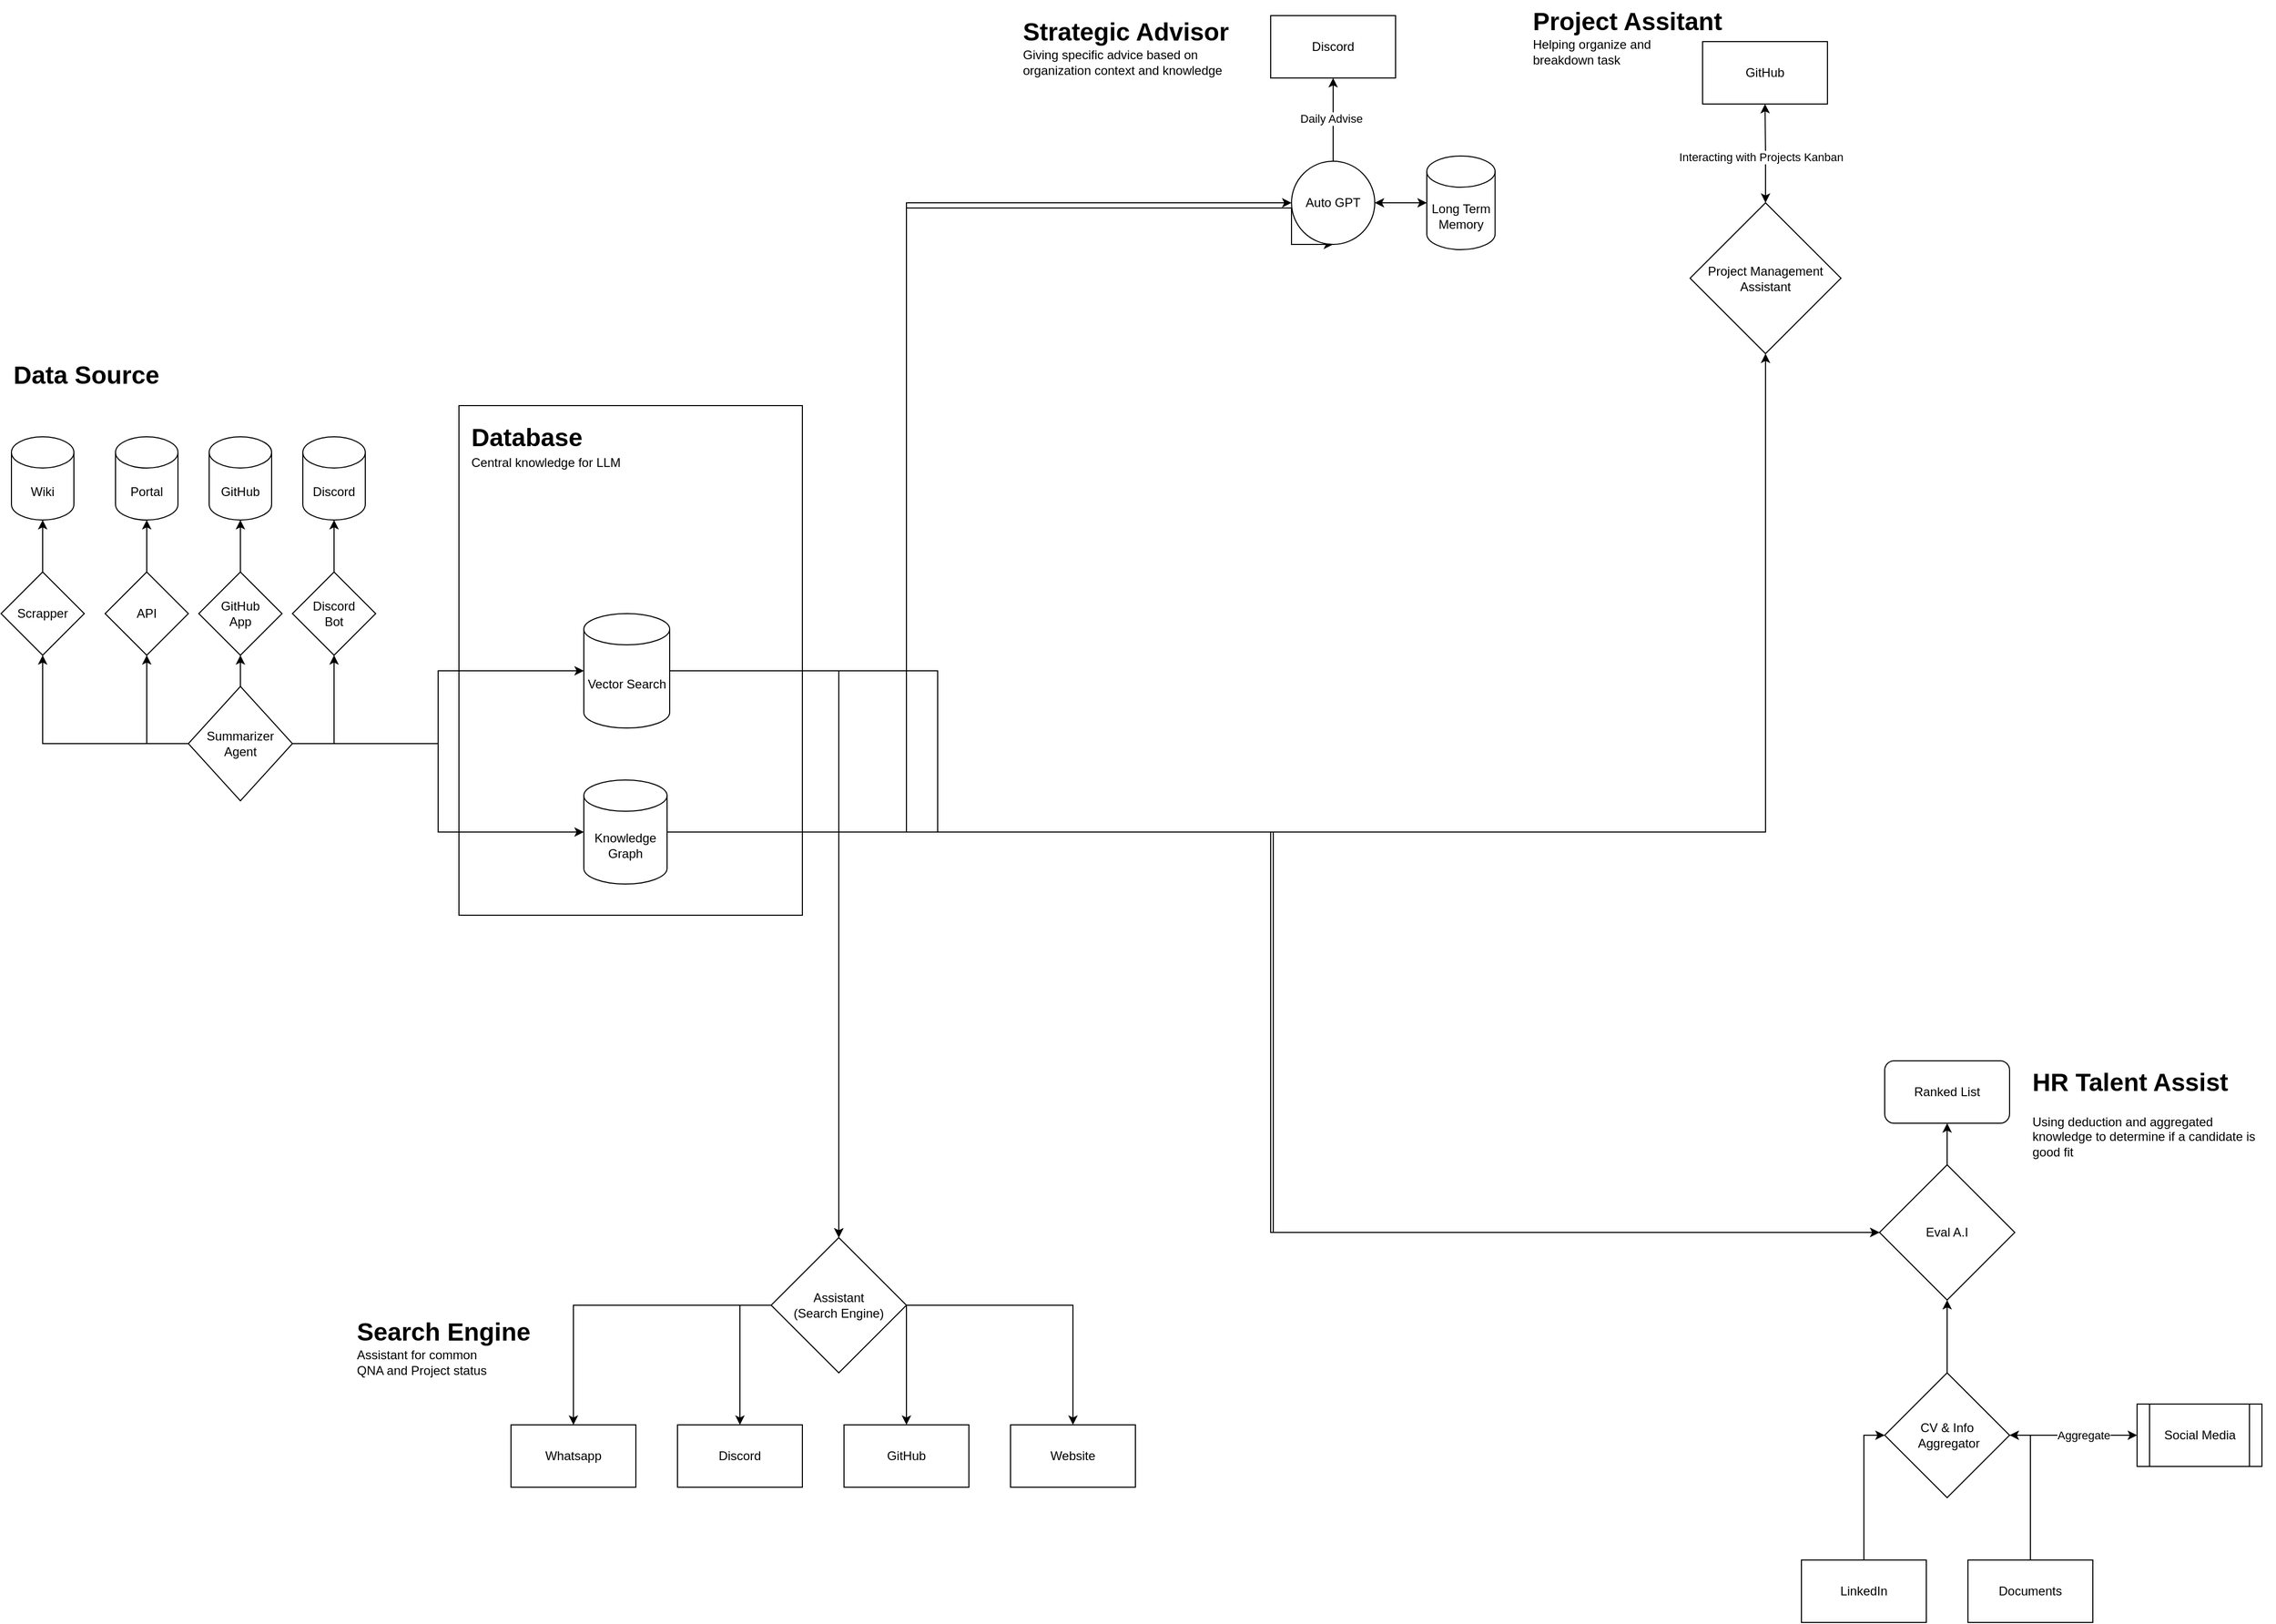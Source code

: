 <mxfile version="24.5.2" type="github">
  <diagram name="Page-1" id="pUJUgK8hR9QI15zZ7cge">
    <mxGraphModel dx="2549" dy="1342" grid="1" gridSize="10" guides="1" tooltips="1" connect="1" arrows="1" fold="1" page="1" pageScale="1" pageWidth="850" pageHeight="1100" math="0" shadow="0">
      <root>
        <mxCell id="0" />
        <mxCell id="1" parent="0" />
        <mxCell id="zpP05A4RWX_OMCWbU6EZ-24" value="" style="rounded=0;whiteSpace=wrap;html=1;" vertex="1" parent="1">
          <mxGeometry x="540" y="390" width="330" height="490" as="geometry" />
        </mxCell>
        <mxCell id="1pQ-WaWnxOZxjhe7-Tj_-1" value="Portal" style="shape=cylinder3;whiteSpace=wrap;html=1;boundedLbl=1;backgroundOutline=1;size=15;" parent="1" vertex="1">
          <mxGeometry x="210" y="420" width="60" height="80" as="geometry" />
        </mxCell>
        <mxCell id="1pQ-WaWnxOZxjhe7-Tj_-2" value="Discord" style="shape=cylinder3;whiteSpace=wrap;html=1;boundedLbl=1;backgroundOutline=1;size=15;" parent="1" vertex="1">
          <mxGeometry x="390" y="420" width="60" height="80" as="geometry" />
        </mxCell>
        <mxCell id="1pQ-WaWnxOZxjhe7-Tj_-3" value="GitHub" style="shape=cylinder3;whiteSpace=wrap;html=1;boundedLbl=1;backgroundOutline=1;size=15;" parent="1" vertex="1">
          <mxGeometry x="300" y="420" width="60" height="80" as="geometry" />
        </mxCell>
        <mxCell id="1pQ-WaWnxOZxjhe7-Tj_-4" value="Wiki" style="shape=cylinder3;whiteSpace=wrap;html=1;boundedLbl=1;backgroundOutline=1;size=15;" parent="1" vertex="1">
          <mxGeometry x="110" y="420" width="60" height="80" as="geometry" />
        </mxCell>
        <mxCell id="1pQ-WaWnxOZxjhe7-Tj_-5" value="&lt;h1 style=&quot;margin-top: 0px;&quot;&gt;Data Source&lt;/h1&gt;" style="text;html=1;whiteSpace=wrap;overflow=hidden;rounded=0;" parent="1" vertex="1">
          <mxGeometry x="110" y="340" width="150" height="40" as="geometry" />
        </mxCell>
        <mxCell id="1pQ-WaWnxOZxjhe7-Tj_-8" value="Whatsapp" style="rounded=0;whiteSpace=wrap;html=1;" parent="1" vertex="1">
          <mxGeometry x="590" y="1370" width="120" height="60" as="geometry" />
        </mxCell>
        <mxCell id="1pQ-WaWnxOZxjhe7-Tj_-9" value="Discord" style="rounded=0;whiteSpace=wrap;html=1;" parent="1" vertex="1">
          <mxGeometry x="750" y="1370" width="120" height="60" as="geometry" />
        </mxCell>
        <mxCell id="1pQ-WaWnxOZxjhe7-Tj_-10" value="GitHub" style="rounded=0;whiteSpace=wrap;html=1;" parent="1" vertex="1">
          <mxGeometry x="910" y="1370" width="120" height="60" as="geometry" />
        </mxCell>
        <mxCell id="1pQ-WaWnxOZxjhe7-Tj_-11" value="Website" style="rounded=0;whiteSpace=wrap;html=1;" parent="1" vertex="1">
          <mxGeometry x="1070" y="1370" width="120" height="60" as="geometry" />
        </mxCell>
        <mxCell id="zpP05A4RWX_OMCWbU6EZ-7" style="edgeStyle=orthogonalEdgeStyle;rounded=0;orthogonalLoop=1;jettySize=auto;html=1;entryX=0.5;entryY=0;entryDx=0;entryDy=0;" edge="1" parent="1" source="1pQ-WaWnxOZxjhe7-Tj_-12" target="1pQ-WaWnxOZxjhe7-Tj_-29">
          <mxGeometry relative="1" as="geometry">
            <Array as="points">
              <mxPoint x="905" y="645" />
            </Array>
          </mxGeometry>
        </mxCell>
        <mxCell id="zpP05A4RWX_OMCWbU6EZ-10" style="edgeStyle=orthogonalEdgeStyle;rounded=0;orthogonalLoop=1;jettySize=auto;html=1;" edge="1" parent="1" source="1pQ-WaWnxOZxjhe7-Tj_-12" target="zpP05A4RWX_OMCWbU6EZ-9">
          <mxGeometry relative="1" as="geometry">
            <Array as="points">
              <mxPoint x="970" y="645" />
            </Array>
          </mxGeometry>
        </mxCell>
        <mxCell id="zpP05A4RWX_OMCWbU6EZ-48" style="edgeStyle=orthogonalEdgeStyle;rounded=0;orthogonalLoop=1;jettySize=auto;html=1;" edge="1" parent="1" source="1pQ-WaWnxOZxjhe7-Tj_-12" target="zpP05A4RWX_OMCWbU6EZ-45">
          <mxGeometry relative="1" as="geometry">
            <Array as="points">
              <mxPoint x="1000" y="645" />
              <mxPoint x="1000" y="800" />
              <mxPoint x="1320" y="800" />
              <mxPoint x="1320" y="1185" />
            </Array>
          </mxGeometry>
        </mxCell>
        <mxCell id="1pQ-WaWnxOZxjhe7-Tj_-12" value="Vector Search" style="shape=cylinder3;whiteSpace=wrap;html=1;boundedLbl=1;backgroundOutline=1;size=15;" parent="1" vertex="1">
          <mxGeometry x="660" y="590" width="82.5" height="110" as="geometry" />
        </mxCell>
        <mxCell id="zpP05A4RWX_OMCWbU6EZ-6" style="edgeStyle=orthogonalEdgeStyle;rounded=0;orthogonalLoop=1;jettySize=auto;html=1;" edge="1" parent="1" source="1pQ-WaWnxOZxjhe7-Tj_-13" target="1pQ-WaWnxOZxjhe7-Tj_-29">
          <mxGeometry relative="1" as="geometry">
            <Array as="points">
              <mxPoint x="905" y="800" />
            </Array>
          </mxGeometry>
        </mxCell>
        <mxCell id="zpP05A4RWX_OMCWbU6EZ-19" style="edgeStyle=orthogonalEdgeStyle;rounded=0;orthogonalLoop=1;jettySize=auto;html=1;entryX=0.5;entryY=1;entryDx=0;entryDy=0;" edge="1" parent="1" source="1pQ-WaWnxOZxjhe7-Tj_-13" target="zpP05A4RWX_OMCWbU6EZ-9">
          <mxGeometry relative="1" as="geometry">
            <Array as="points">
              <mxPoint x="970" y="800" />
              <mxPoint x="970" y="200" />
              <mxPoint x="1340" y="200" />
              <mxPoint x="1340" y="235" />
            </Array>
          </mxGeometry>
        </mxCell>
        <mxCell id="zpP05A4RWX_OMCWbU6EZ-29" style="edgeStyle=orthogonalEdgeStyle;rounded=0;orthogonalLoop=1;jettySize=auto;html=1;" edge="1" parent="1" source="1pQ-WaWnxOZxjhe7-Tj_-13" target="zpP05A4RWX_OMCWbU6EZ-27">
          <mxGeometry relative="1" as="geometry" />
        </mxCell>
        <mxCell id="zpP05A4RWX_OMCWbU6EZ-49" style="edgeStyle=orthogonalEdgeStyle;rounded=0;orthogonalLoop=1;jettySize=auto;html=1;entryX=0;entryY=0.5;entryDx=0;entryDy=0;" edge="1" parent="1" source="1pQ-WaWnxOZxjhe7-Tj_-13" target="zpP05A4RWX_OMCWbU6EZ-45">
          <mxGeometry relative="1" as="geometry" />
        </mxCell>
        <mxCell id="1pQ-WaWnxOZxjhe7-Tj_-13" value="Knowledge Graph" style="shape=cylinder3;whiteSpace=wrap;html=1;boundedLbl=1;backgroundOutline=1;size=15;" parent="1" vertex="1">
          <mxGeometry x="660" y="750" width="80" height="100" as="geometry" />
        </mxCell>
        <mxCell id="1pQ-WaWnxOZxjhe7-Tj_-15" style="edgeStyle=orthogonalEdgeStyle;rounded=0;orthogonalLoop=1;jettySize=auto;html=1;entryX=0.5;entryY=1;entryDx=0;entryDy=0;entryPerimeter=0;" parent="1" source="1pQ-WaWnxOZxjhe7-Tj_-21" target="1pQ-WaWnxOZxjhe7-Tj_-4" edge="1">
          <mxGeometry relative="1" as="geometry">
            <mxPoint x="150" y="570" as="targetPoint" />
          </mxGeometry>
        </mxCell>
        <mxCell id="1pQ-WaWnxOZxjhe7-Tj_-16" style="edgeStyle=orthogonalEdgeStyle;rounded=0;orthogonalLoop=1;jettySize=auto;html=1;" parent="1" source="1pQ-WaWnxOZxjhe7-Tj_-27" target="1pQ-WaWnxOZxjhe7-Tj_-1" edge="1">
          <mxGeometry relative="1" as="geometry" />
        </mxCell>
        <mxCell id="1pQ-WaWnxOZxjhe7-Tj_-17" style="edgeStyle=orthogonalEdgeStyle;rounded=0;orthogonalLoop=1;jettySize=auto;html=1;" parent="1" source="1pQ-WaWnxOZxjhe7-Tj_-25" target="1pQ-WaWnxOZxjhe7-Tj_-3" edge="1">
          <mxGeometry relative="1" as="geometry">
            <Array as="points" />
          </mxGeometry>
        </mxCell>
        <mxCell id="1pQ-WaWnxOZxjhe7-Tj_-18" style="edgeStyle=orthogonalEdgeStyle;rounded=0;orthogonalLoop=1;jettySize=auto;html=1;" parent="1" source="1pQ-WaWnxOZxjhe7-Tj_-23" target="1pQ-WaWnxOZxjhe7-Tj_-2" edge="1">
          <mxGeometry relative="1" as="geometry" />
        </mxCell>
        <mxCell id="1pQ-WaWnxOZxjhe7-Tj_-19" style="edgeStyle=orthogonalEdgeStyle;rounded=0;orthogonalLoop=1;jettySize=auto;html=1;" parent="1" source="1pQ-WaWnxOZxjhe7-Tj_-14" target="1pQ-WaWnxOZxjhe7-Tj_-12" edge="1">
          <mxGeometry relative="1" as="geometry" />
        </mxCell>
        <mxCell id="1pQ-WaWnxOZxjhe7-Tj_-20" style="edgeStyle=orthogonalEdgeStyle;rounded=0;orthogonalLoop=1;jettySize=auto;html=1;" parent="1" source="1pQ-WaWnxOZxjhe7-Tj_-14" target="1pQ-WaWnxOZxjhe7-Tj_-13" edge="1">
          <mxGeometry relative="1" as="geometry" />
        </mxCell>
        <mxCell id="1pQ-WaWnxOZxjhe7-Tj_-14" value="Summarizer Agent" style="rhombus;whiteSpace=wrap;html=1;" parent="1" vertex="1">
          <mxGeometry x="280" y="660" width="100" height="110" as="geometry" />
        </mxCell>
        <mxCell id="1pQ-WaWnxOZxjhe7-Tj_-22" value="" style="edgeStyle=orthogonalEdgeStyle;rounded=0;orthogonalLoop=1;jettySize=auto;html=1;entryX=0.5;entryY=1;entryDx=0;entryDy=0;entryPerimeter=0;" parent="1" source="1pQ-WaWnxOZxjhe7-Tj_-14" target="1pQ-WaWnxOZxjhe7-Tj_-21" edge="1">
          <mxGeometry relative="1" as="geometry">
            <mxPoint x="140" y="550" as="targetPoint" />
            <mxPoint x="290" y="690" as="sourcePoint" />
          </mxGeometry>
        </mxCell>
        <mxCell id="1pQ-WaWnxOZxjhe7-Tj_-21" value="Scrapper" style="rhombus;whiteSpace=wrap;html=1;" parent="1" vertex="1">
          <mxGeometry x="100" y="550" width="80" height="80" as="geometry" />
        </mxCell>
        <mxCell id="1pQ-WaWnxOZxjhe7-Tj_-24" value="" style="edgeStyle=orthogonalEdgeStyle;rounded=0;orthogonalLoop=1;jettySize=auto;html=1;exitX=1;exitY=0.5;exitDx=0;exitDy=0;" parent="1" source="1pQ-WaWnxOZxjhe7-Tj_-14" target="1pQ-WaWnxOZxjhe7-Tj_-23" edge="1">
          <mxGeometry relative="1" as="geometry">
            <mxPoint x="370" y="690" as="sourcePoint" />
            <mxPoint x="470" y="550" as="targetPoint" />
            <Array as="points">
              <mxPoint x="420" y="715" />
            </Array>
          </mxGeometry>
        </mxCell>
        <mxCell id="1pQ-WaWnxOZxjhe7-Tj_-23" value="Discord&lt;div&gt;Bot&lt;/div&gt;" style="rhombus;whiteSpace=wrap;html=1;" parent="1" vertex="1">
          <mxGeometry x="380" y="550" width="80" height="80" as="geometry" />
        </mxCell>
        <mxCell id="1pQ-WaWnxOZxjhe7-Tj_-26" value="" style="edgeStyle=orthogonalEdgeStyle;rounded=0;orthogonalLoop=1;jettySize=auto;html=1;" parent="1" source="1pQ-WaWnxOZxjhe7-Tj_-14" target="1pQ-WaWnxOZxjhe7-Tj_-25" edge="1">
          <mxGeometry relative="1" as="geometry">
            <mxPoint x="330" y="650" as="sourcePoint" />
            <mxPoint x="360" y="550" as="targetPoint" />
            <Array as="points">
              <mxPoint x="330" y="600" />
              <mxPoint x="360" y="600" />
            </Array>
          </mxGeometry>
        </mxCell>
        <mxCell id="1pQ-WaWnxOZxjhe7-Tj_-25" value="GitHub&lt;br&gt;App" style="rhombus;whiteSpace=wrap;html=1;" parent="1" vertex="1">
          <mxGeometry x="290" y="550" width="80" height="80" as="geometry" />
        </mxCell>
        <mxCell id="1pQ-WaWnxOZxjhe7-Tj_-28" value="" style="edgeStyle=orthogonalEdgeStyle;rounded=0;orthogonalLoop=1;jettySize=auto;html=1;" parent="1" source="1pQ-WaWnxOZxjhe7-Tj_-14" target="1pQ-WaWnxOZxjhe7-Tj_-27" edge="1">
          <mxGeometry relative="1" as="geometry">
            <mxPoint x="280" y="715" as="sourcePoint" />
            <mxPoint x="240" y="510" as="targetPoint" />
            <Array as="points">
              <mxPoint x="240" y="715" />
            </Array>
          </mxGeometry>
        </mxCell>
        <mxCell id="1pQ-WaWnxOZxjhe7-Tj_-27" value="API" style="rhombus;whiteSpace=wrap;html=1;" parent="1" vertex="1">
          <mxGeometry x="200" y="550" width="80" height="80" as="geometry" />
        </mxCell>
        <mxCell id="zpP05A4RWX_OMCWbU6EZ-2" style="edgeStyle=orthogonalEdgeStyle;rounded=0;orthogonalLoop=1;jettySize=auto;html=1;" edge="1" parent="1" source="1pQ-WaWnxOZxjhe7-Tj_-29" target="1pQ-WaWnxOZxjhe7-Tj_-8">
          <mxGeometry relative="1" as="geometry" />
        </mxCell>
        <mxCell id="zpP05A4RWX_OMCWbU6EZ-3" style="edgeStyle=orthogonalEdgeStyle;rounded=0;orthogonalLoop=1;jettySize=auto;html=1;" edge="1" parent="1" source="1pQ-WaWnxOZxjhe7-Tj_-29" target="1pQ-WaWnxOZxjhe7-Tj_-9">
          <mxGeometry relative="1" as="geometry">
            <Array as="points">
              <mxPoint x="810" y="1255" />
            </Array>
          </mxGeometry>
        </mxCell>
        <mxCell id="zpP05A4RWX_OMCWbU6EZ-4" style="edgeStyle=orthogonalEdgeStyle;rounded=0;orthogonalLoop=1;jettySize=auto;html=1;" edge="1" parent="1" source="1pQ-WaWnxOZxjhe7-Tj_-29" target="1pQ-WaWnxOZxjhe7-Tj_-10">
          <mxGeometry relative="1" as="geometry">
            <Array as="points">
              <mxPoint x="970" y="1330" />
              <mxPoint x="970" y="1330" />
            </Array>
          </mxGeometry>
        </mxCell>
        <mxCell id="zpP05A4RWX_OMCWbU6EZ-5" style="edgeStyle=orthogonalEdgeStyle;rounded=0;orthogonalLoop=1;jettySize=auto;html=1;" edge="1" parent="1" source="1pQ-WaWnxOZxjhe7-Tj_-29" target="1pQ-WaWnxOZxjhe7-Tj_-11">
          <mxGeometry relative="1" as="geometry" />
        </mxCell>
        <mxCell id="1pQ-WaWnxOZxjhe7-Tj_-29" value="Assistant&lt;div&gt;(Search Engine)&lt;/div&gt;" style="rhombus;whiteSpace=wrap;html=1;" parent="1" vertex="1">
          <mxGeometry x="840" y="1190" width="130" height="130" as="geometry" />
        </mxCell>
        <mxCell id="zpP05A4RWX_OMCWbU6EZ-8" value="Long Term Memory" style="shape=cylinder3;whiteSpace=wrap;html=1;boundedLbl=1;backgroundOutline=1;size=15;" vertex="1" parent="1">
          <mxGeometry x="1470" y="150" width="65.63" height="90" as="geometry" />
        </mxCell>
        <mxCell id="zpP05A4RWX_OMCWbU6EZ-12" style="edgeStyle=orthogonalEdgeStyle;rounded=0;orthogonalLoop=1;jettySize=auto;html=1;strokeColor=default;startArrow=classic;startFill=1;" edge="1" parent="1" source="zpP05A4RWX_OMCWbU6EZ-9" target="zpP05A4RWX_OMCWbU6EZ-8">
          <mxGeometry relative="1" as="geometry" />
        </mxCell>
        <mxCell id="zpP05A4RWX_OMCWbU6EZ-17" style="edgeStyle=orthogonalEdgeStyle;rounded=0;orthogonalLoop=1;jettySize=auto;html=1;" edge="1" parent="1" source="zpP05A4RWX_OMCWbU6EZ-9" target="zpP05A4RWX_OMCWbU6EZ-16">
          <mxGeometry relative="1" as="geometry" />
        </mxCell>
        <mxCell id="zpP05A4RWX_OMCWbU6EZ-32" value="Daily Advise" style="edgeLabel;html=1;align=center;verticalAlign=middle;resizable=0;points=[];" vertex="1" connectable="0" parent="zpP05A4RWX_OMCWbU6EZ-17">
          <mxGeometry x="0.039" y="2" relative="1" as="geometry">
            <mxPoint as="offset" />
          </mxGeometry>
        </mxCell>
        <mxCell id="zpP05A4RWX_OMCWbU6EZ-9" value="Auto GPT" style="ellipse;whiteSpace=wrap;html=1;aspect=fixed;" vertex="1" parent="1">
          <mxGeometry x="1340" y="155" width="80" height="80" as="geometry" />
        </mxCell>
        <mxCell id="zpP05A4RWX_OMCWbU6EZ-14" value="&lt;h1 style=&quot;margin-top: 0px;&quot;&gt;Strategic Advisor&lt;/h1&gt;" style="text;html=1;whiteSpace=wrap;overflow=hidden;rounded=0;" vertex="1" parent="1">
          <mxGeometry x="1080" y="10" width="207.5" height="60" as="geometry" />
        </mxCell>
        <mxCell id="zpP05A4RWX_OMCWbU6EZ-16" value="Discord" style="rounded=0;whiteSpace=wrap;html=1;" vertex="1" parent="1">
          <mxGeometry x="1320" y="15" width="120" height="60" as="geometry" />
        </mxCell>
        <mxCell id="zpP05A4RWX_OMCWbU6EZ-20" value="&lt;h1 style=&quot;margin-top: 0px;&quot;&gt;Search Engine&lt;/h1&gt;" style="text;html=1;whiteSpace=wrap;overflow=hidden;rounded=0;" vertex="1" parent="1">
          <mxGeometry x="440" y="1260" width="180" height="60" as="geometry" />
        </mxCell>
        <mxCell id="zpP05A4RWX_OMCWbU6EZ-22" value="GitHub" style="rounded=0;whiteSpace=wrap;html=1;" vertex="1" parent="1">
          <mxGeometry x="1735" y="40" width="120" height="60" as="geometry" />
        </mxCell>
        <mxCell id="zpP05A4RWX_OMCWbU6EZ-25" value="&lt;h1 style=&quot;margin-top: 0px;&quot;&gt;Database&lt;/h1&gt;" style="text;html=1;whiteSpace=wrap;overflow=hidden;rounded=0;" vertex="1" parent="1">
          <mxGeometry x="550" y="400" width="150" height="40" as="geometry" />
        </mxCell>
        <mxCell id="zpP05A4RWX_OMCWbU6EZ-28" style="edgeStyle=orthogonalEdgeStyle;rounded=0;orthogonalLoop=1;jettySize=auto;html=1;entryX=0.5;entryY=1;entryDx=0;entryDy=0;startArrow=classic;startFill=1;" edge="1" parent="1" source="zpP05A4RWX_OMCWbU6EZ-27" target="zpP05A4RWX_OMCWbU6EZ-22">
          <mxGeometry relative="1" as="geometry" />
        </mxCell>
        <mxCell id="zpP05A4RWX_OMCWbU6EZ-31" value="Interacting with Projects Kanban" style="edgeLabel;html=1;align=center;verticalAlign=middle;resizable=0;points=[];" vertex="1" connectable="0" parent="zpP05A4RWX_OMCWbU6EZ-28">
          <mxGeometry x="-0.1" y="5" relative="1" as="geometry">
            <mxPoint y="-1" as="offset" />
          </mxGeometry>
        </mxCell>
        <mxCell id="zpP05A4RWX_OMCWbU6EZ-27" value="Project Management Assistant" style="rhombus;whiteSpace=wrap;html=1;" vertex="1" parent="1">
          <mxGeometry x="1723" y="195" width="145" height="145" as="geometry" />
        </mxCell>
        <mxCell id="zpP05A4RWX_OMCWbU6EZ-33" value="&lt;h1 style=&quot;margin-top: 0px;&quot;&gt;Project Assitant&lt;/h1&gt;" style="text;html=1;whiteSpace=wrap;overflow=hidden;rounded=0;" vertex="1" parent="1">
          <mxGeometry x="1570" width="240" height="60" as="geometry" />
        </mxCell>
        <mxCell id="zpP05A4RWX_OMCWbU6EZ-34" value="Helping organize and breakdown task" style="text;html=1;align=left;verticalAlign=middle;whiteSpace=wrap;rounded=0;" vertex="1" parent="1">
          <mxGeometry x="1570" y="30" width="130" height="40" as="geometry" />
        </mxCell>
        <mxCell id="zpP05A4RWX_OMCWbU6EZ-35" value="Giving specific advice based on organization context and knowledge" style="text;html=1;align=left;verticalAlign=middle;whiteSpace=wrap;rounded=0;" vertex="1" parent="1">
          <mxGeometry x="1080" y="40" width="210" height="40" as="geometry" />
        </mxCell>
        <mxCell id="zpP05A4RWX_OMCWbU6EZ-37" value="Central knowledge for LLM" style="text;html=1;align=left;verticalAlign=middle;whiteSpace=wrap;rounded=0;" vertex="1" parent="1">
          <mxGeometry x="550" y="430" width="160" height="30" as="geometry" />
        </mxCell>
        <mxCell id="zpP05A4RWX_OMCWbU6EZ-38" value="Assistant for common QNA and Project status" style="text;html=1;align=left;verticalAlign=middle;whiteSpace=wrap;rounded=0;" vertex="1" parent="1">
          <mxGeometry x="440" y="1290" width="130" height="40" as="geometry" />
        </mxCell>
        <mxCell id="zpP05A4RWX_OMCWbU6EZ-47" style="edgeStyle=orthogonalEdgeStyle;rounded=0;orthogonalLoop=1;jettySize=auto;html=1;entryX=0.5;entryY=1;entryDx=0;entryDy=0;" edge="1" parent="1" source="zpP05A4RWX_OMCWbU6EZ-40" target="zpP05A4RWX_OMCWbU6EZ-45">
          <mxGeometry relative="1" as="geometry" />
        </mxCell>
        <mxCell id="zpP05A4RWX_OMCWbU6EZ-54" style="edgeStyle=orthogonalEdgeStyle;rounded=0;orthogonalLoop=1;jettySize=auto;html=1;" edge="1" parent="1" source="zpP05A4RWX_OMCWbU6EZ-40" target="zpP05A4RWX_OMCWbU6EZ-53">
          <mxGeometry relative="1" as="geometry" />
        </mxCell>
        <mxCell id="zpP05A4RWX_OMCWbU6EZ-55" value="Aggregate" style="edgeLabel;html=1;align=center;verticalAlign=middle;resizable=0;points=[];" vertex="1" connectable="0" parent="zpP05A4RWX_OMCWbU6EZ-54">
          <mxGeometry x="0.158" relative="1" as="geometry">
            <mxPoint as="offset" />
          </mxGeometry>
        </mxCell>
        <mxCell id="zpP05A4RWX_OMCWbU6EZ-40" value="CV &amp;amp; Info&lt;div&gt;&amp;nbsp;Aggregator&lt;/div&gt;" style="rhombus;whiteSpace=wrap;html=1;" vertex="1" parent="1">
          <mxGeometry x="1910" y="1320" width="120" height="120" as="geometry" />
        </mxCell>
        <mxCell id="zpP05A4RWX_OMCWbU6EZ-43" style="edgeStyle=orthogonalEdgeStyle;rounded=0;orthogonalLoop=1;jettySize=auto;html=1;entryX=0;entryY=0.5;entryDx=0;entryDy=0;" edge="1" parent="1" source="zpP05A4RWX_OMCWbU6EZ-41" target="zpP05A4RWX_OMCWbU6EZ-40">
          <mxGeometry relative="1" as="geometry" />
        </mxCell>
        <mxCell id="zpP05A4RWX_OMCWbU6EZ-41" value="LinkedIn" style="rounded=0;whiteSpace=wrap;html=1;" vertex="1" parent="1">
          <mxGeometry x="1830" y="1500" width="120" height="60" as="geometry" />
        </mxCell>
        <mxCell id="zpP05A4RWX_OMCWbU6EZ-44" style="edgeStyle=orthogonalEdgeStyle;rounded=0;orthogonalLoop=1;jettySize=auto;html=1;entryX=1;entryY=0.5;entryDx=0;entryDy=0;" edge="1" parent="1" source="zpP05A4RWX_OMCWbU6EZ-42" target="zpP05A4RWX_OMCWbU6EZ-40">
          <mxGeometry relative="1" as="geometry" />
        </mxCell>
        <mxCell id="zpP05A4RWX_OMCWbU6EZ-42" value="Documents" style="rounded=0;whiteSpace=wrap;html=1;" vertex="1" parent="1">
          <mxGeometry x="1990" y="1500" width="120" height="60" as="geometry" />
        </mxCell>
        <mxCell id="zpP05A4RWX_OMCWbU6EZ-51" style="edgeStyle=orthogonalEdgeStyle;rounded=0;orthogonalLoop=1;jettySize=auto;html=1;entryX=0.5;entryY=1;entryDx=0;entryDy=0;" edge="1" parent="1" source="zpP05A4RWX_OMCWbU6EZ-45" target="zpP05A4RWX_OMCWbU6EZ-50">
          <mxGeometry relative="1" as="geometry" />
        </mxCell>
        <mxCell id="zpP05A4RWX_OMCWbU6EZ-45" value="Eval A.I" style="rhombus;whiteSpace=wrap;html=1;" vertex="1" parent="1">
          <mxGeometry x="1905" y="1120" width="130" height="130" as="geometry" />
        </mxCell>
        <mxCell id="zpP05A4RWX_OMCWbU6EZ-50" value="Ranked List" style="rounded=1;whiteSpace=wrap;html=1;" vertex="1" parent="1">
          <mxGeometry x="1910" y="1020" width="120" height="60" as="geometry" />
        </mxCell>
        <mxCell id="zpP05A4RWX_OMCWbU6EZ-52" value="&lt;h1 style=&quot;margin-top: 0px;&quot;&gt;HR Talent Assist&lt;/h1&gt;&lt;p&gt;Using deduction and aggregated knowledge to determine if a candidate is good fit&lt;/p&gt;" style="text;html=1;whiteSpace=wrap;overflow=hidden;rounded=0;" vertex="1" parent="1">
          <mxGeometry x="2050" y="1020" width="235" height="120" as="geometry" />
        </mxCell>
        <mxCell id="zpP05A4RWX_OMCWbU6EZ-53" value="Social Media" style="shape=process;whiteSpace=wrap;html=1;backgroundOutline=1;" vertex="1" parent="1">
          <mxGeometry x="2152.5" y="1350" width="120" height="60" as="geometry" />
        </mxCell>
      </root>
    </mxGraphModel>
  </diagram>
</mxfile>
